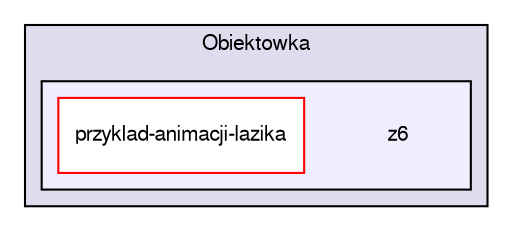 digraph "/home/kubiospro/Obiektowka/z6" {
  compound=true
  node [ fontsize="10", fontname="FreeSans"];
  edge [ labelfontsize="10", labelfontname="FreeSans"];
  subgraph clusterdir_4549e3b25dabb291326812e3d3809b40 {
    graph [ bgcolor="#ddddee", pencolor="black", label="Obiektowka" fontname="FreeSans", fontsize="10", URL="dir_4549e3b25dabb291326812e3d3809b40.html"]
  subgraph clusterdir_d72e83c949c9e085232ecf6185ece81b {
    graph [ bgcolor="#eeeeff", pencolor="black", label="" URL="dir_d72e83c949c9e085232ecf6185ece81b.html"];
    dir_d72e83c949c9e085232ecf6185ece81b [shape=plaintext label="z6"];
    dir_874a2cfed3c977319d14fc3b9b4404d4 [shape=box label="przyklad-animacji-lazika" color="red" fillcolor="white" style="filled" URL="dir_874a2cfed3c977319d14fc3b9b4404d4.html"];
  }
  }
}
